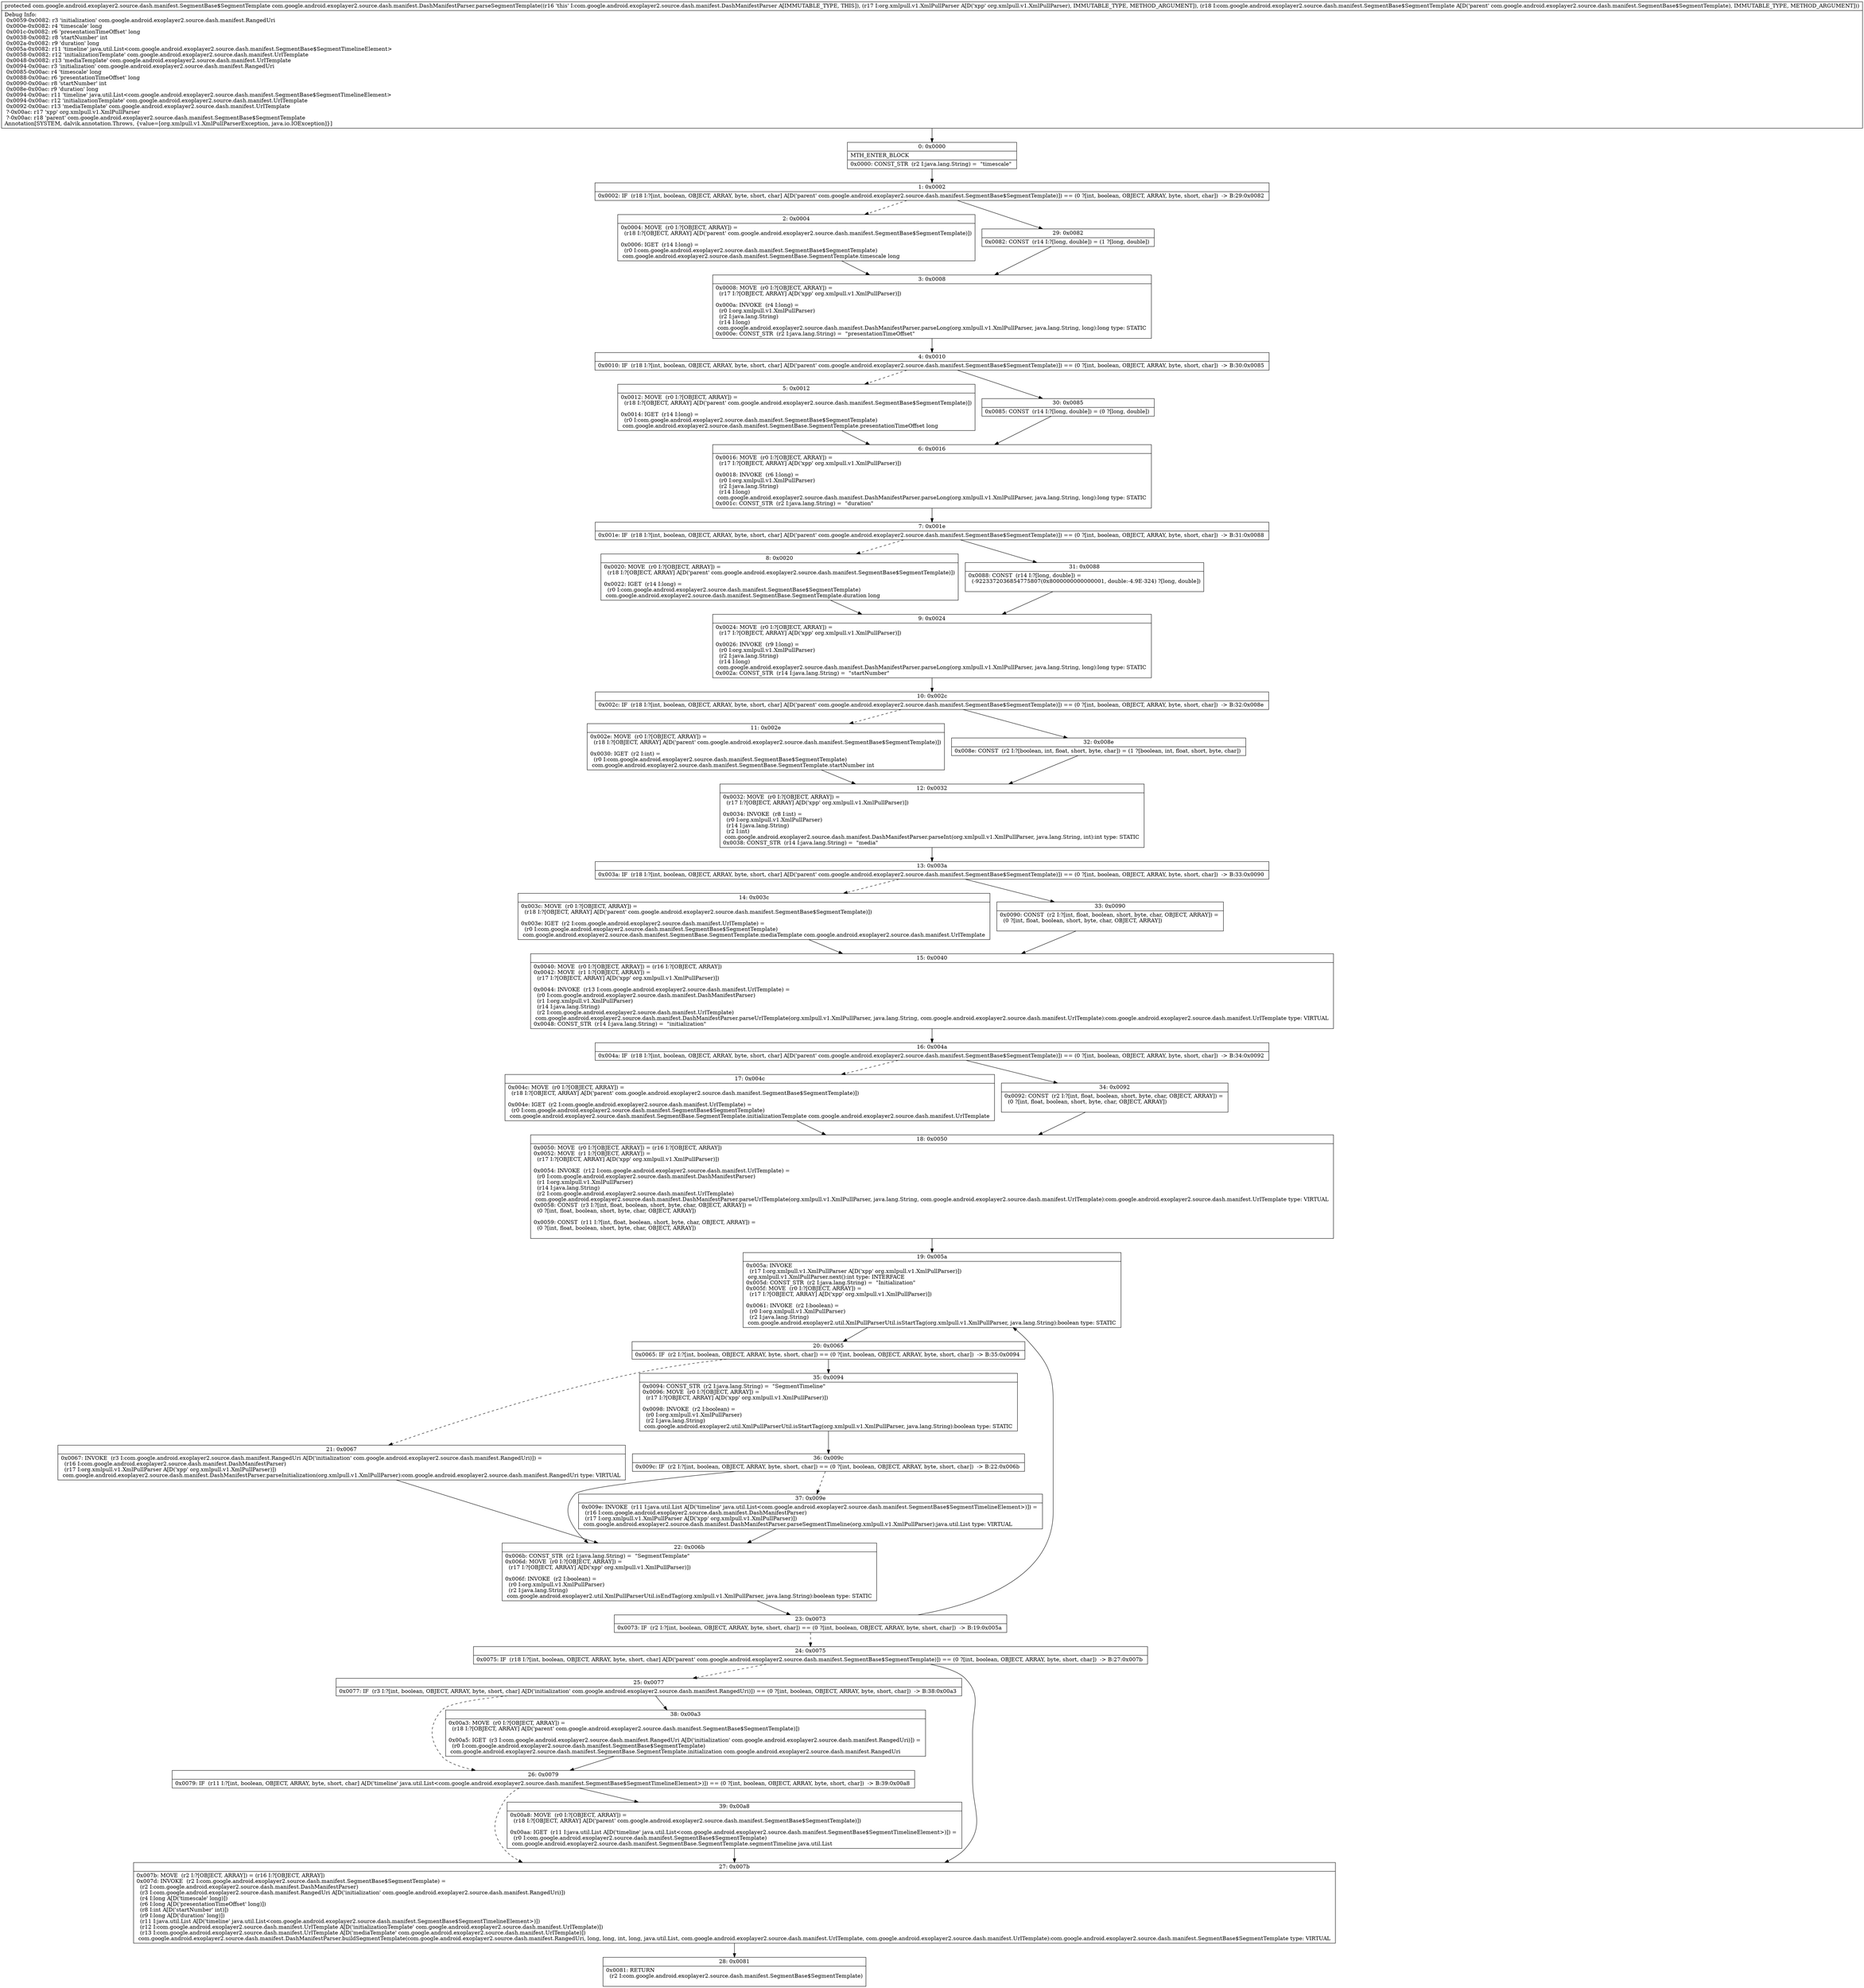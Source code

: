 digraph "CFG forcom.google.android.exoplayer2.source.dash.manifest.DashManifestParser.parseSegmentTemplate(Lorg\/xmlpull\/v1\/XmlPullParser;Lcom\/google\/android\/exoplayer2\/source\/dash\/manifest\/SegmentBase$SegmentTemplate;)Lcom\/google\/android\/exoplayer2\/source\/dash\/manifest\/SegmentBase$SegmentTemplate;" {
Node_0 [shape=record,label="{0\:\ 0x0000|MTH_ENTER_BLOCK\l|0x0000: CONST_STR  (r2 I:java.lang.String) =  \"timescale\" \l}"];
Node_1 [shape=record,label="{1\:\ 0x0002|0x0002: IF  (r18 I:?[int, boolean, OBJECT, ARRAY, byte, short, char] A[D('parent' com.google.android.exoplayer2.source.dash.manifest.SegmentBase$SegmentTemplate)]) == (0 ?[int, boolean, OBJECT, ARRAY, byte, short, char])  \-\> B:29:0x0082 \l}"];
Node_2 [shape=record,label="{2\:\ 0x0004|0x0004: MOVE  (r0 I:?[OBJECT, ARRAY]) = \l  (r18 I:?[OBJECT, ARRAY] A[D('parent' com.google.android.exoplayer2.source.dash.manifest.SegmentBase$SegmentTemplate)])\l \l0x0006: IGET  (r14 I:long) = \l  (r0 I:com.google.android.exoplayer2.source.dash.manifest.SegmentBase$SegmentTemplate)\l com.google.android.exoplayer2.source.dash.manifest.SegmentBase.SegmentTemplate.timescale long \l}"];
Node_3 [shape=record,label="{3\:\ 0x0008|0x0008: MOVE  (r0 I:?[OBJECT, ARRAY]) = \l  (r17 I:?[OBJECT, ARRAY] A[D('xpp' org.xmlpull.v1.XmlPullParser)])\l \l0x000a: INVOKE  (r4 I:long) = \l  (r0 I:org.xmlpull.v1.XmlPullParser)\l  (r2 I:java.lang.String)\l  (r14 I:long)\l com.google.android.exoplayer2.source.dash.manifest.DashManifestParser.parseLong(org.xmlpull.v1.XmlPullParser, java.lang.String, long):long type: STATIC \l0x000e: CONST_STR  (r2 I:java.lang.String) =  \"presentationTimeOffset\" \l}"];
Node_4 [shape=record,label="{4\:\ 0x0010|0x0010: IF  (r18 I:?[int, boolean, OBJECT, ARRAY, byte, short, char] A[D('parent' com.google.android.exoplayer2.source.dash.manifest.SegmentBase$SegmentTemplate)]) == (0 ?[int, boolean, OBJECT, ARRAY, byte, short, char])  \-\> B:30:0x0085 \l}"];
Node_5 [shape=record,label="{5\:\ 0x0012|0x0012: MOVE  (r0 I:?[OBJECT, ARRAY]) = \l  (r18 I:?[OBJECT, ARRAY] A[D('parent' com.google.android.exoplayer2.source.dash.manifest.SegmentBase$SegmentTemplate)])\l \l0x0014: IGET  (r14 I:long) = \l  (r0 I:com.google.android.exoplayer2.source.dash.manifest.SegmentBase$SegmentTemplate)\l com.google.android.exoplayer2.source.dash.manifest.SegmentBase.SegmentTemplate.presentationTimeOffset long \l}"];
Node_6 [shape=record,label="{6\:\ 0x0016|0x0016: MOVE  (r0 I:?[OBJECT, ARRAY]) = \l  (r17 I:?[OBJECT, ARRAY] A[D('xpp' org.xmlpull.v1.XmlPullParser)])\l \l0x0018: INVOKE  (r6 I:long) = \l  (r0 I:org.xmlpull.v1.XmlPullParser)\l  (r2 I:java.lang.String)\l  (r14 I:long)\l com.google.android.exoplayer2.source.dash.manifest.DashManifestParser.parseLong(org.xmlpull.v1.XmlPullParser, java.lang.String, long):long type: STATIC \l0x001c: CONST_STR  (r2 I:java.lang.String) =  \"duration\" \l}"];
Node_7 [shape=record,label="{7\:\ 0x001e|0x001e: IF  (r18 I:?[int, boolean, OBJECT, ARRAY, byte, short, char] A[D('parent' com.google.android.exoplayer2.source.dash.manifest.SegmentBase$SegmentTemplate)]) == (0 ?[int, boolean, OBJECT, ARRAY, byte, short, char])  \-\> B:31:0x0088 \l}"];
Node_8 [shape=record,label="{8\:\ 0x0020|0x0020: MOVE  (r0 I:?[OBJECT, ARRAY]) = \l  (r18 I:?[OBJECT, ARRAY] A[D('parent' com.google.android.exoplayer2.source.dash.manifest.SegmentBase$SegmentTemplate)])\l \l0x0022: IGET  (r14 I:long) = \l  (r0 I:com.google.android.exoplayer2.source.dash.manifest.SegmentBase$SegmentTemplate)\l com.google.android.exoplayer2.source.dash.manifest.SegmentBase.SegmentTemplate.duration long \l}"];
Node_9 [shape=record,label="{9\:\ 0x0024|0x0024: MOVE  (r0 I:?[OBJECT, ARRAY]) = \l  (r17 I:?[OBJECT, ARRAY] A[D('xpp' org.xmlpull.v1.XmlPullParser)])\l \l0x0026: INVOKE  (r9 I:long) = \l  (r0 I:org.xmlpull.v1.XmlPullParser)\l  (r2 I:java.lang.String)\l  (r14 I:long)\l com.google.android.exoplayer2.source.dash.manifest.DashManifestParser.parseLong(org.xmlpull.v1.XmlPullParser, java.lang.String, long):long type: STATIC \l0x002a: CONST_STR  (r14 I:java.lang.String) =  \"startNumber\" \l}"];
Node_10 [shape=record,label="{10\:\ 0x002c|0x002c: IF  (r18 I:?[int, boolean, OBJECT, ARRAY, byte, short, char] A[D('parent' com.google.android.exoplayer2.source.dash.manifest.SegmentBase$SegmentTemplate)]) == (0 ?[int, boolean, OBJECT, ARRAY, byte, short, char])  \-\> B:32:0x008e \l}"];
Node_11 [shape=record,label="{11\:\ 0x002e|0x002e: MOVE  (r0 I:?[OBJECT, ARRAY]) = \l  (r18 I:?[OBJECT, ARRAY] A[D('parent' com.google.android.exoplayer2.source.dash.manifest.SegmentBase$SegmentTemplate)])\l \l0x0030: IGET  (r2 I:int) = \l  (r0 I:com.google.android.exoplayer2.source.dash.manifest.SegmentBase$SegmentTemplate)\l com.google.android.exoplayer2.source.dash.manifest.SegmentBase.SegmentTemplate.startNumber int \l}"];
Node_12 [shape=record,label="{12\:\ 0x0032|0x0032: MOVE  (r0 I:?[OBJECT, ARRAY]) = \l  (r17 I:?[OBJECT, ARRAY] A[D('xpp' org.xmlpull.v1.XmlPullParser)])\l \l0x0034: INVOKE  (r8 I:int) = \l  (r0 I:org.xmlpull.v1.XmlPullParser)\l  (r14 I:java.lang.String)\l  (r2 I:int)\l com.google.android.exoplayer2.source.dash.manifest.DashManifestParser.parseInt(org.xmlpull.v1.XmlPullParser, java.lang.String, int):int type: STATIC \l0x0038: CONST_STR  (r14 I:java.lang.String) =  \"media\" \l}"];
Node_13 [shape=record,label="{13\:\ 0x003a|0x003a: IF  (r18 I:?[int, boolean, OBJECT, ARRAY, byte, short, char] A[D('parent' com.google.android.exoplayer2.source.dash.manifest.SegmentBase$SegmentTemplate)]) == (0 ?[int, boolean, OBJECT, ARRAY, byte, short, char])  \-\> B:33:0x0090 \l}"];
Node_14 [shape=record,label="{14\:\ 0x003c|0x003c: MOVE  (r0 I:?[OBJECT, ARRAY]) = \l  (r18 I:?[OBJECT, ARRAY] A[D('parent' com.google.android.exoplayer2.source.dash.manifest.SegmentBase$SegmentTemplate)])\l \l0x003e: IGET  (r2 I:com.google.android.exoplayer2.source.dash.manifest.UrlTemplate) = \l  (r0 I:com.google.android.exoplayer2.source.dash.manifest.SegmentBase$SegmentTemplate)\l com.google.android.exoplayer2.source.dash.manifest.SegmentBase.SegmentTemplate.mediaTemplate com.google.android.exoplayer2.source.dash.manifest.UrlTemplate \l}"];
Node_15 [shape=record,label="{15\:\ 0x0040|0x0040: MOVE  (r0 I:?[OBJECT, ARRAY]) = (r16 I:?[OBJECT, ARRAY]) \l0x0042: MOVE  (r1 I:?[OBJECT, ARRAY]) = \l  (r17 I:?[OBJECT, ARRAY] A[D('xpp' org.xmlpull.v1.XmlPullParser)])\l \l0x0044: INVOKE  (r13 I:com.google.android.exoplayer2.source.dash.manifest.UrlTemplate) = \l  (r0 I:com.google.android.exoplayer2.source.dash.manifest.DashManifestParser)\l  (r1 I:org.xmlpull.v1.XmlPullParser)\l  (r14 I:java.lang.String)\l  (r2 I:com.google.android.exoplayer2.source.dash.manifest.UrlTemplate)\l com.google.android.exoplayer2.source.dash.manifest.DashManifestParser.parseUrlTemplate(org.xmlpull.v1.XmlPullParser, java.lang.String, com.google.android.exoplayer2.source.dash.manifest.UrlTemplate):com.google.android.exoplayer2.source.dash.manifest.UrlTemplate type: VIRTUAL \l0x0048: CONST_STR  (r14 I:java.lang.String) =  \"initialization\" \l}"];
Node_16 [shape=record,label="{16\:\ 0x004a|0x004a: IF  (r18 I:?[int, boolean, OBJECT, ARRAY, byte, short, char] A[D('parent' com.google.android.exoplayer2.source.dash.manifest.SegmentBase$SegmentTemplate)]) == (0 ?[int, boolean, OBJECT, ARRAY, byte, short, char])  \-\> B:34:0x0092 \l}"];
Node_17 [shape=record,label="{17\:\ 0x004c|0x004c: MOVE  (r0 I:?[OBJECT, ARRAY]) = \l  (r18 I:?[OBJECT, ARRAY] A[D('parent' com.google.android.exoplayer2.source.dash.manifest.SegmentBase$SegmentTemplate)])\l \l0x004e: IGET  (r2 I:com.google.android.exoplayer2.source.dash.manifest.UrlTemplate) = \l  (r0 I:com.google.android.exoplayer2.source.dash.manifest.SegmentBase$SegmentTemplate)\l com.google.android.exoplayer2.source.dash.manifest.SegmentBase.SegmentTemplate.initializationTemplate com.google.android.exoplayer2.source.dash.manifest.UrlTemplate \l}"];
Node_18 [shape=record,label="{18\:\ 0x0050|0x0050: MOVE  (r0 I:?[OBJECT, ARRAY]) = (r16 I:?[OBJECT, ARRAY]) \l0x0052: MOVE  (r1 I:?[OBJECT, ARRAY]) = \l  (r17 I:?[OBJECT, ARRAY] A[D('xpp' org.xmlpull.v1.XmlPullParser)])\l \l0x0054: INVOKE  (r12 I:com.google.android.exoplayer2.source.dash.manifest.UrlTemplate) = \l  (r0 I:com.google.android.exoplayer2.source.dash.manifest.DashManifestParser)\l  (r1 I:org.xmlpull.v1.XmlPullParser)\l  (r14 I:java.lang.String)\l  (r2 I:com.google.android.exoplayer2.source.dash.manifest.UrlTemplate)\l com.google.android.exoplayer2.source.dash.manifest.DashManifestParser.parseUrlTemplate(org.xmlpull.v1.XmlPullParser, java.lang.String, com.google.android.exoplayer2.source.dash.manifest.UrlTemplate):com.google.android.exoplayer2.source.dash.manifest.UrlTemplate type: VIRTUAL \l0x0058: CONST  (r3 I:?[int, float, boolean, short, byte, char, OBJECT, ARRAY]) = \l  (0 ?[int, float, boolean, short, byte, char, OBJECT, ARRAY])\l \l0x0059: CONST  (r11 I:?[int, float, boolean, short, byte, char, OBJECT, ARRAY]) = \l  (0 ?[int, float, boolean, short, byte, char, OBJECT, ARRAY])\l \l}"];
Node_19 [shape=record,label="{19\:\ 0x005a|0x005a: INVOKE  \l  (r17 I:org.xmlpull.v1.XmlPullParser A[D('xpp' org.xmlpull.v1.XmlPullParser)])\l org.xmlpull.v1.XmlPullParser.next():int type: INTERFACE \l0x005d: CONST_STR  (r2 I:java.lang.String) =  \"Initialization\" \l0x005f: MOVE  (r0 I:?[OBJECT, ARRAY]) = \l  (r17 I:?[OBJECT, ARRAY] A[D('xpp' org.xmlpull.v1.XmlPullParser)])\l \l0x0061: INVOKE  (r2 I:boolean) = \l  (r0 I:org.xmlpull.v1.XmlPullParser)\l  (r2 I:java.lang.String)\l com.google.android.exoplayer2.util.XmlPullParserUtil.isStartTag(org.xmlpull.v1.XmlPullParser, java.lang.String):boolean type: STATIC \l}"];
Node_20 [shape=record,label="{20\:\ 0x0065|0x0065: IF  (r2 I:?[int, boolean, OBJECT, ARRAY, byte, short, char]) == (0 ?[int, boolean, OBJECT, ARRAY, byte, short, char])  \-\> B:35:0x0094 \l}"];
Node_21 [shape=record,label="{21\:\ 0x0067|0x0067: INVOKE  (r3 I:com.google.android.exoplayer2.source.dash.manifest.RangedUri A[D('initialization' com.google.android.exoplayer2.source.dash.manifest.RangedUri)]) = \l  (r16 I:com.google.android.exoplayer2.source.dash.manifest.DashManifestParser)\l  (r17 I:org.xmlpull.v1.XmlPullParser A[D('xpp' org.xmlpull.v1.XmlPullParser)])\l com.google.android.exoplayer2.source.dash.manifest.DashManifestParser.parseInitialization(org.xmlpull.v1.XmlPullParser):com.google.android.exoplayer2.source.dash.manifest.RangedUri type: VIRTUAL \l}"];
Node_22 [shape=record,label="{22\:\ 0x006b|0x006b: CONST_STR  (r2 I:java.lang.String) =  \"SegmentTemplate\" \l0x006d: MOVE  (r0 I:?[OBJECT, ARRAY]) = \l  (r17 I:?[OBJECT, ARRAY] A[D('xpp' org.xmlpull.v1.XmlPullParser)])\l \l0x006f: INVOKE  (r2 I:boolean) = \l  (r0 I:org.xmlpull.v1.XmlPullParser)\l  (r2 I:java.lang.String)\l com.google.android.exoplayer2.util.XmlPullParserUtil.isEndTag(org.xmlpull.v1.XmlPullParser, java.lang.String):boolean type: STATIC \l}"];
Node_23 [shape=record,label="{23\:\ 0x0073|0x0073: IF  (r2 I:?[int, boolean, OBJECT, ARRAY, byte, short, char]) == (0 ?[int, boolean, OBJECT, ARRAY, byte, short, char])  \-\> B:19:0x005a \l}"];
Node_24 [shape=record,label="{24\:\ 0x0075|0x0075: IF  (r18 I:?[int, boolean, OBJECT, ARRAY, byte, short, char] A[D('parent' com.google.android.exoplayer2.source.dash.manifest.SegmentBase$SegmentTemplate)]) == (0 ?[int, boolean, OBJECT, ARRAY, byte, short, char])  \-\> B:27:0x007b \l}"];
Node_25 [shape=record,label="{25\:\ 0x0077|0x0077: IF  (r3 I:?[int, boolean, OBJECT, ARRAY, byte, short, char] A[D('initialization' com.google.android.exoplayer2.source.dash.manifest.RangedUri)]) == (0 ?[int, boolean, OBJECT, ARRAY, byte, short, char])  \-\> B:38:0x00a3 \l}"];
Node_26 [shape=record,label="{26\:\ 0x0079|0x0079: IF  (r11 I:?[int, boolean, OBJECT, ARRAY, byte, short, char] A[D('timeline' java.util.List\<com.google.android.exoplayer2.source.dash.manifest.SegmentBase$SegmentTimelineElement\>)]) == (0 ?[int, boolean, OBJECT, ARRAY, byte, short, char])  \-\> B:39:0x00a8 \l}"];
Node_27 [shape=record,label="{27\:\ 0x007b|0x007b: MOVE  (r2 I:?[OBJECT, ARRAY]) = (r16 I:?[OBJECT, ARRAY]) \l0x007d: INVOKE  (r2 I:com.google.android.exoplayer2.source.dash.manifest.SegmentBase$SegmentTemplate) = \l  (r2 I:com.google.android.exoplayer2.source.dash.manifest.DashManifestParser)\l  (r3 I:com.google.android.exoplayer2.source.dash.manifest.RangedUri A[D('initialization' com.google.android.exoplayer2.source.dash.manifest.RangedUri)])\l  (r4 I:long A[D('timescale' long)])\l  (r6 I:long A[D('presentationTimeOffset' long)])\l  (r8 I:int A[D('startNumber' int)])\l  (r9 I:long A[D('duration' long)])\l  (r11 I:java.util.List A[D('timeline' java.util.List\<com.google.android.exoplayer2.source.dash.manifest.SegmentBase$SegmentTimelineElement\>)])\l  (r12 I:com.google.android.exoplayer2.source.dash.manifest.UrlTemplate A[D('initializationTemplate' com.google.android.exoplayer2.source.dash.manifest.UrlTemplate)])\l  (r13 I:com.google.android.exoplayer2.source.dash.manifest.UrlTemplate A[D('mediaTemplate' com.google.android.exoplayer2.source.dash.manifest.UrlTemplate)])\l com.google.android.exoplayer2.source.dash.manifest.DashManifestParser.buildSegmentTemplate(com.google.android.exoplayer2.source.dash.manifest.RangedUri, long, long, int, long, java.util.List, com.google.android.exoplayer2.source.dash.manifest.UrlTemplate, com.google.android.exoplayer2.source.dash.manifest.UrlTemplate):com.google.android.exoplayer2.source.dash.manifest.SegmentBase$SegmentTemplate type: VIRTUAL \l}"];
Node_28 [shape=record,label="{28\:\ 0x0081|0x0081: RETURN  \l  (r2 I:com.google.android.exoplayer2.source.dash.manifest.SegmentBase$SegmentTemplate)\l \l}"];
Node_29 [shape=record,label="{29\:\ 0x0082|0x0082: CONST  (r14 I:?[long, double]) = (1 ?[long, double]) \l}"];
Node_30 [shape=record,label="{30\:\ 0x0085|0x0085: CONST  (r14 I:?[long, double]) = (0 ?[long, double]) \l}"];
Node_31 [shape=record,label="{31\:\ 0x0088|0x0088: CONST  (r14 I:?[long, double]) = \l  (\-9223372036854775807(0x8000000000000001, double:\-4.9E\-324) ?[long, double])\l \l}"];
Node_32 [shape=record,label="{32\:\ 0x008e|0x008e: CONST  (r2 I:?[boolean, int, float, short, byte, char]) = (1 ?[boolean, int, float, short, byte, char]) \l}"];
Node_33 [shape=record,label="{33\:\ 0x0090|0x0090: CONST  (r2 I:?[int, float, boolean, short, byte, char, OBJECT, ARRAY]) = \l  (0 ?[int, float, boolean, short, byte, char, OBJECT, ARRAY])\l \l}"];
Node_34 [shape=record,label="{34\:\ 0x0092|0x0092: CONST  (r2 I:?[int, float, boolean, short, byte, char, OBJECT, ARRAY]) = \l  (0 ?[int, float, boolean, short, byte, char, OBJECT, ARRAY])\l \l}"];
Node_35 [shape=record,label="{35\:\ 0x0094|0x0094: CONST_STR  (r2 I:java.lang.String) =  \"SegmentTimeline\" \l0x0096: MOVE  (r0 I:?[OBJECT, ARRAY]) = \l  (r17 I:?[OBJECT, ARRAY] A[D('xpp' org.xmlpull.v1.XmlPullParser)])\l \l0x0098: INVOKE  (r2 I:boolean) = \l  (r0 I:org.xmlpull.v1.XmlPullParser)\l  (r2 I:java.lang.String)\l com.google.android.exoplayer2.util.XmlPullParserUtil.isStartTag(org.xmlpull.v1.XmlPullParser, java.lang.String):boolean type: STATIC \l}"];
Node_36 [shape=record,label="{36\:\ 0x009c|0x009c: IF  (r2 I:?[int, boolean, OBJECT, ARRAY, byte, short, char]) == (0 ?[int, boolean, OBJECT, ARRAY, byte, short, char])  \-\> B:22:0x006b \l}"];
Node_37 [shape=record,label="{37\:\ 0x009e|0x009e: INVOKE  (r11 I:java.util.List A[D('timeline' java.util.List\<com.google.android.exoplayer2.source.dash.manifest.SegmentBase$SegmentTimelineElement\>)]) = \l  (r16 I:com.google.android.exoplayer2.source.dash.manifest.DashManifestParser)\l  (r17 I:org.xmlpull.v1.XmlPullParser A[D('xpp' org.xmlpull.v1.XmlPullParser)])\l com.google.android.exoplayer2.source.dash.manifest.DashManifestParser.parseSegmentTimeline(org.xmlpull.v1.XmlPullParser):java.util.List type: VIRTUAL \l}"];
Node_38 [shape=record,label="{38\:\ 0x00a3|0x00a3: MOVE  (r0 I:?[OBJECT, ARRAY]) = \l  (r18 I:?[OBJECT, ARRAY] A[D('parent' com.google.android.exoplayer2.source.dash.manifest.SegmentBase$SegmentTemplate)])\l \l0x00a5: IGET  (r3 I:com.google.android.exoplayer2.source.dash.manifest.RangedUri A[D('initialization' com.google.android.exoplayer2.source.dash.manifest.RangedUri)]) = \l  (r0 I:com.google.android.exoplayer2.source.dash.manifest.SegmentBase$SegmentTemplate)\l com.google.android.exoplayer2.source.dash.manifest.SegmentBase.SegmentTemplate.initialization com.google.android.exoplayer2.source.dash.manifest.RangedUri \l}"];
Node_39 [shape=record,label="{39\:\ 0x00a8|0x00a8: MOVE  (r0 I:?[OBJECT, ARRAY]) = \l  (r18 I:?[OBJECT, ARRAY] A[D('parent' com.google.android.exoplayer2.source.dash.manifest.SegmentBase$SegmentTemplate)])\l \l0x00aa: IGET  (r11 I:java.util.List A[D('timeline' java.util.List\<com.google.android.exoplayer2.source.dash.manifest.SegmentBase$SegmentTimelineElement\>)]) = \l  (r0 I:com.google.android.exoplayer2.source.dash.manifest.SegmentBase$SegmentTemplate)\l com.google.android.exoplayer2.source.dash.manifest.SegmentBase.SegmentTemplate.segmentTimeline java.util.List \l}"];
MethodNode[shape=record,label="{protected com.google.android.exoplayer2.source.dash.manifest.SegmentBase$SegmentTemplate com.google.android.exoplayer2.source.dash.manifest.DashManifestParser.parseSegmentTemplate((r16 'this' I:com.google.android.exoplayer2.source.dash.manifest.DashManifestParser A[IMMUTABLE_TYPE, THIS]), (r17 I:org.xmlpull.v1.XmlPullParser A[D('xpp' org.xmlpull.v1.XmlPullParser), IMMUTABLE_TYPE, METHOD_ARGUMENT]), (r18 I:com.google.android.exoplayer2.source.dash.manifest.SegmentBase$SegmentTemplate A[D('parent' com.google.android.exoplayer2.source.dash.manifest.SegmentBase$SegmentTemplate), IMMUTABLE_TYPE, METHOD_ARGUMENT]))  | Debug Info:\l  0x0059\-0x0082: r3 'initialization' com.google.android.exoplayer2.source.dash.manifest.RangedUri\l  0x000e\-0x0082: r4 'timescale' long\l  0x001c\-0x0082: r6 'presentationTimeOffset' long\l  0x0038\-0x0082: r8 'startNumber' int\l  0x002a\-0x0082: r9 'duration' long\l  0x005a\-0x0082: r11 'timeline' java.util.List\<com.google.android.exoplayer2.source.dash.manifest.SegmentBase$SegmentTimelineElement\>\l  0x0058\-0x0082: r12 'initializationTemplate' com.google.android.exoplayer2.source.dash.manifest.UrlTemplate\l  0x0048\-0x0082: r13 'mediaTemplate' com.google.android.exoplayer2.source.dash.manifest.UrlTemplate\l  0x0094\-0x00ac: r3 'initialization' com.google.android.exoplayer2.source.dash.manifest.RangedUri\l  0x0085\-0x00ac: r4 'timescale' long\l  0x0088\-0x00ac: r6 'presentationTimeOffset' long\l  0x0090\-0x00ac: r8 'startNumber' int\l  0x008e\-0x00ac: r9 'duration' long\l  0x0094\-0x00ac: r11 'timeline' java.util.List\<com.google.android.exoplayer2.source.dash.manifest.SegmentBase$SegmentTimelineElement\>\l  0x0094\-0x00ac: r12 'initializationTemplate' com.google.android.exoplayer2.source.dash.manifest.UrlTemplate\l  0x0092\-0x00ac: r13 'mediaTemplate' com.google.android.exoplayer2.source.dash.manifest.UrlTemplate\l  ?\-0x00ac: r17 'xpp' org.xmlpull.v1.XmlPullParser\l  ?\-0x00ac: r18 'parent' com.google.android.exoplayer2.source.dash.manifest.SegmentBase$SegmentTemplate\lAnnotation[SYSTEM, dalvik.annotation.Throws, \{value=[org.xmlpull.v1.XmlPullParserException, java.io.IOException]\}]\l}"];
MethodNode -> Node_0;
Node_0 -> Node_1;
Node_1 -> Node_2[style=dashed];
Node_1 -> Node_29;
Node_2 -> Node_3;
Node_3 -> Node_4;
Node_4 -> Node_5[style=dashed];
Node_4 -> Node_30;
Node_5 -> Node_6;
Node_6 -> Node_7;
Node_7 -> Node_8[style=dashed];
Node_7 -> Node_31;
Node_8 -> Node_9;
Node_9 -> Node_10;
Node_10 -> Node_11[style=dashed];
Node_10 -> Node_32;
Node_11 -> Node_12;
Node_12 -> Node_13;
Node_13 -> Node_14[style=dashed];
Node_13 -> Node_33;
Node_14 -> Node_15;
Node_15 -> Node_16;
Node_16 -> Node_17[style=dashed];
Node_16 -> Node_34;
Node_17 -> Node_18;
Node_18 -> Node_19;
Node_19 -> Node_20;
Node_20 -> Node_21[style=dashed];
Node_20 -> Node_35;
Node_21 -> Node_22;
Node_22 -> Node_23;
Node_23 -> Node_19;
Node_23 -> Node_24[style=dashed];
Node_24 -> Node_25[style=dashed];
Node_24 -> Node_27;
Node_25 -> Node_26[style=dashed];
Node_25 -> Node_38;
Node_26 -> Node_27[style=dashed];
Node_26 -> Node_39;
Node_27 -> Node_28;
Node_29 -> Node_3;
Node_30 -> Node_6;
Node_31 -> Node_9;
Node_32 -> Node_12;
Node_33 -> Node_15;
Node_34 -> Node_18;
Node_35 -> Node_36;
Node_36 -> Node_22;
Node_36 -> Node_37[style=dashed];
Node_37 -> Node_22;
Node_38 -> Node_26;
Node_39 -> Node_27;
}

